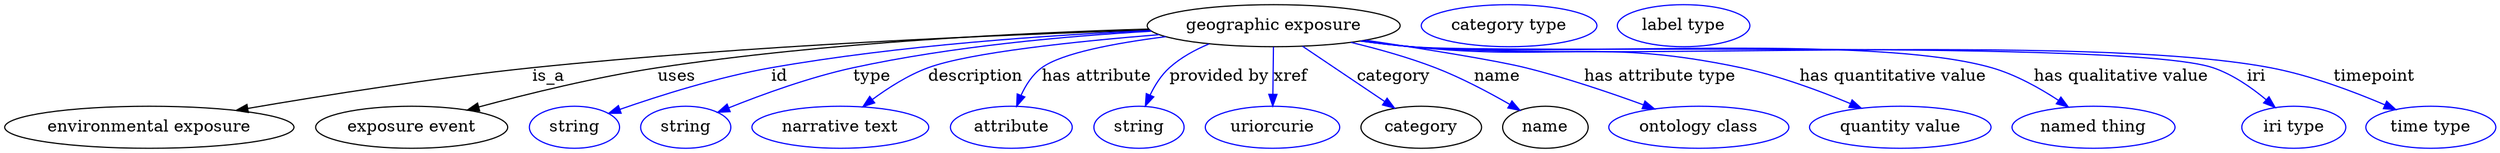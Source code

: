 digraph {
	graph [bb="0,0,2122.7,123"];
	node [label="\N"];
	"geographic exposure"	[height=0.5,
		label="geographic exposure",
		pos="1079.5,105",
		width=2.997];
	"environmental exposure"	[height=0.5,
		pos="123.49,18",
		width=3.4303];
	"geographic exposure" -> "environmental exposure"	[label=is_a,
		lp="462.49,61.5",
		pos="e,197.44,32.477 973.73,101.27 848.19,97.313 632.64,88.226 448.49,69 366.13,60.401 272.76,45.494 207.3,34.188"];
	"exposure event"	[height=0.5,
		pos="346.49,18",
		width=2.2748];
	"geographic exposure" -> "exposure event"	[label=uses,
		lp="571.99,61.5",
		pos="e,393.77,32.72 972.79,102.12 866.5,99.014 698.93,90.79 555.49,69 503.41,61.089 445.21,46.697 403.48,35.378"];
	id	[color=blue,
		height=0.5,
		label=string,
		pos="484.49,18",
		width=1.0652];
	"geographic exposure" -> id	[color=blue,
		label=id,
		lp="659.49,61.5",
		pos="e,513.44,29.825 974.38,100.85 887.52,96.935 761.26,88.239 652.49,69 607.08,60.968 556.56,44.924 522.89,33.169",
		style=solid];
	type	[color=blue,
		height=0.5,
		label=string,
		pos="579.49,18",
		width=1.0652];
	"geographic exposure" -> type	[color=blue,
		label=type,
		lp="737.49,61.5",
		pos="e,606.67,30.794 975.06,100.4 903.09,96.317 805.64,87.6 721.49,69 684.73,60.876 644.39,46.068 616.13,34.668",
		style=solid];
	description	[color=blue,
		height=0.5,
		label="narrative text",
		pos="711.49,18",
		width=2.0943];
	"geographic exposure" -> description	[color=blue,
		label=description,
		lp="824.99,61.5",
		pos="e,730.17,35.594 981.31,97.411 909.79,91.663 819.55,82.171 784.49,69 767.86,62.752 751.35,51.943 738.25,41.97",
		style=solid];
	"has attribute"	[color=blue,
		height=0.5,
		label=attribute,
		pos="856.49,18",
		width=1.4443];
	"geographic exposure" -> "has attribute"	[color=blue,
		label="has attribute",
		lp="928.49,61.5",
		pos="e,860.69,35.971 987.03,95.671 943.95,90.21 898.49,81.682 881.49,69 873.69,63.181 868.17,54.25 864.33,45.537",
		style=solid];
	"provided by"	[color=blue,
		height=0.5,
		label=string,
		pos="964.49,18",
		width=1.0652];
	"geographic exposure" -> "provided by"	[color=blue,
		label="provided by",
		lp="1033,61.5",
		pos="e,969.94,36.267 1024.2,89.335 1012.1,84.299 1000.1,77.665 990.49,69 983.41,62.627 977.95,53.869 973.91,45.463",
		style=solid];
	xref	[color=blue,
		height=0.5,
		label=uriorcurie,
		pos="1078.5,18",
		width=1.5887];
	"geographic exposure" -> xref	[color=blue,
		label=xref,
		lp="1094,61.5",
		pos="e,1078.7,36.175 1079.3,86.799 1079.1,75.163 1079,59.548 1078.8,46.237",
		style=solid];
	category	[height=0.5,
		pos="1205.5,18",
		width=1.4263];
	"geographic exposure" -> category	[color=blue,
		label=category,
		lp="1182,61.5",
		pos="e,1182.7,34.404 1104.1,87.409 1124.1,73.906 1152.5,54.76 1174.1,40.156",
		style=solid];
	name	[height=0.5,
		pos="1311.5,18",
		width=1.011];
	"geographic exposure" -> name	[color=blue,
		label=name,
		lp="1270.5,61.5",
		pos="e,1289.8,32.48 1145.4,90.687 1168.6,85.122 1194.5,77.862 1217.5,69 1239.5,60.492 1263,48.026 1280.9,37.671",
		style=solid];
	"has attribute type"	[color=blue,
		height=0.5,
		label="ontology class",
		pos="1442.5,18",
		width=2.1304];
	"geographic exposure" -> "has attribute type"	[color=blue,
		label="has attribute type",
		lp="1409.5,61.5",
		pos="e,1404.7,33.699 1158,92.599 1208.4,85.008 1269.1,75.305 1294.5,69 1328.8,60.479 1366.5,47.682 1395.3,37.168",
		style=solid];
	"has quantitative value"	[color=blue,
		height=0.5,
		label="quantity value",
		pos="1614.5,18",
		width=2.1484];
	"geographic exposure" -> "has quantitative value"	[color=blue,
		label="has quantitative value",
		lp="1608.5,61.5",
		pos="e,1581.2,34.321 1155.2,92.088 1168.9,90.19 1183.1,88.396 1196.5,87 1321.4,73.96 1355.6,94.938 1478.5,69 1510.7,62.198 1545.5,49.276 \
1571.9,38.273",
		style=solid];
	"has qualitative value"	[color=blue,
		height=0.5,
		label="named thing",
		pos="1779.5,18",
		width=1.9318];
	"geographic exposure" -> "has qualitative value"	[color=blue,
		label="has qualitative value",
		lp="1803,61.5",
		pos="e,1758,35.371 1153.9,91.954 1168,90.021 1182.7,88.249 1196.5,87 1306.3,77.056 1586.5,99.369 1692.5,69 1712.8,63.172 1733.5,51.613 \
1749.5,41.076",
		style=solid];
	iri	[color=blue,
		height=0.5,
		label="iri type",
		pos="1950.5,18",
		width=1.2277];
	"geographic exposure" -> iri	[color=blue,
		label=iri,
		lp="1918.5,61.5",
		pos="e,1934.5,34.922 1153.6,91.885 1167.8,89.946 1182.6,88.189 1196.5,87 1272.3,80.515 1809.4,93.432 1881.5,69 1898.3,63.315 1914.5,52.005 \
1926.9,41.579",
		style=solid];
	timepoint	[color=blue,
		height=0.5,
		label="time type",
		pos="2067.5,18",
		width=1.5346];
	"geographic exposure" -> timepoint	[color=blue,
		label=timepoint,
		lp="2019.5,61.5",
		pos="e,2037.6,33.149 1153.6,91.865 1167.8,89.928 1182.6,88.177 1196.5,87 1359.1,73.245 1770.2,99.37 1930.5,69 1964.5,62.557 2001.3,48.736 \
2028.1,37.255",
		style=solid];
	"named thing_category"	[color=blue,
		height=0.5,
		label="category type",
		pos="1280.5,105",
		width=2.0762];
	attribute_name	[color=blue,
		height=0.5,
		label="label type",
		pos="1429.5,105",
		width=1.5707];
}
